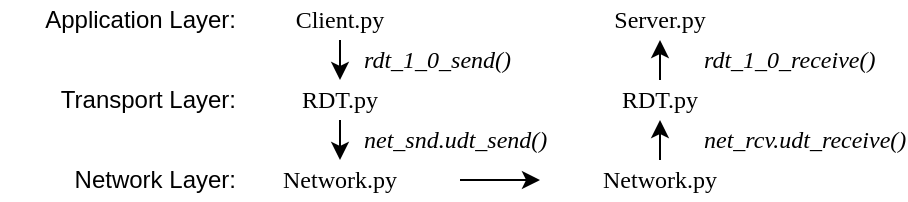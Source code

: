 <mxfile version="13.7.2" type="google"><diagram id="Vu3KJrA_oYOaq852dxxB" name="Page-1"><mxGraphModel dx="709" dy="387" grid="1" gridSize="10" guides="1" tooltips="1" connect="1" arrows="1" fold="1" page="1" pageScale="1" pageWidth="1100" pageHeight="850" math="0" shadow="0"><root><mxCell id="0"/><mxCell id="1" parent="0"/><mxCell id="2" value="Application Layer:" style="text;html=1;strokeColor=none;fillColor=none;align=right;verticalAlign=middle;whiteSpace=wrap;rounded=0;" parent="1" vertex="1"><mxGeometry x="90" y="50" width="120" height="20" as="geometry"/></mxCell><mxCell id="3" value="Transport Layer:" style="text;html=1;strokeColor=none;fillColor=none;align=right;verticalAlign=middle;whiteSpace=wrap;rounded=0;" parent="1" vertex="1"><mxGeometry x="90" y="90" width="120" height="20" as="geometry"/></mxCell><mxCell id="4" value="Network Layer:" style="text;html=1;strokeColor=none;fillColor=none;align=right;verticalAlign=middle;whiteSpace=wrap;rounded=0;" parent="1" vertex="1"><mxGeometry x="90" y="130" width="120" height="20" as="geometry"/></mxCell><mxCell id="5" value="Client.py" style="text;html=1;strokeColor=none;fillColor=none;align=center;verticalAlign=middle;whiteSpace=wrap;rounded=0;fontFamily=consolas;" parent="1" vertex="1"><mxGeometry x="200" y="50" width="120" height="20" as="geometry"/></mxCell><mxCell id="6" value="RDT.py" style="text;html=1;strokeColor=none;fillColor=none;align=center;verticalAlign=middle;whiteSpace=wrap;rounded=0;fontFamily=consolas;" parent="1" vertex="1"><mxGeometry x="200" y="90" width="120" height="20" as="geometry"/></mxCell><mxCell id="7" value="Network.py" style="text;html=1;strokeColor=none;fillColor=none;align=center;verticalAlign=middle;whiteSpace=wrap;rounded=0;fontFamily=consolas;" parent="1" vertex="1"><mxGeometry x="200" y="130" width="120" height="20" as="geometry"/></mxCell><mxCell id="8" value="Server.py" style="text;html=1;strokeColor=none;fillColor=none;align=center;verticalAlign=middle;whiteSpace=wrap;rounded=0;fontFamily=consolas;" parent="1" vertex="1"><mxGeometry x="360" y="50" width="120" height="20" as="geometry"/></mxCell><mxCell id="9" value="RDT.py" style="text;html=1;strokeColor=none;fillColor=none;align=center;verticalAlign=middle;whiteSpace=wrap;rounded=0;fontFamily=consolas;" parent="1" vertex="1"><mxGeometry x="360" y="90" width="120" height="20" as="geometry"/></mxCell><mxCell id="10" value="Network.py" style="text;html=1;strokeColor=none;fillColor=none;align=center;verticalAlign=middle;whiteSpace=wrap;rounded=0;fontFamily=consolas;" parent="1" vertex="1"><mxGeometry x="360" y="130" width="120" height="20" as="geometry"/></mxCell><mxCell id="11" value="" style="endArrow=classic;startArrow=none;html=1;startFill=0;" parent="1" source="7" target="10" edge="1"><mxGeometry width="50" height="50" relative="1" as="geometry"><mxPoint x="310" y="160" as="sourcePoint"/><mxPoint x="360" y="110" as="targetPoint"/></mxGeometry></mxCell><mxCell id="12" value="" style="endArrow=classic;html=1;" parent="1" source="5" target="6" edge="1"><mxGeometry width="50" height="50" relative="1" as="geometry"><mxPoint x="310" y="160" as="sourcePoint"/><mxPoint x="360" y="110" as="targetPoint"/></mxGeometry></mxCell><mxCell id="13" value="rdt_1_0_send()" style="text;html=1;strokeColor=none;fillColor=none;align=left;verticalAlign=middle;whiteSpace=wrap;rounded=0;fontFamily=consolas;fontStyle=2" parent="1" vertex="1"><mxGeometry x="270" y="70" width="100" height="20" as="geometry"/></mxCell><mxCell id="14" value="" style="endArrow=classic;html=1;" parent="1" source="6" target="7" edge="1"><mxGeometry width="50" height="50" relative="1" as="geometry"><mxPoint x="270" y="80" as="sourcePoint"/><mxPoint x="270" y="100" as="targetPoint"/></mxGeometry></mxCell><mxCell id="15" value="net_snd.udt_send()" style="text;html=1;strokeColor=none;fillColor=none;align=left;verticalAlign=middle;whiteSpace=wrap;rounded=0;fontFamily=consolas;fontStyle=2" parent="1" vertex="1"><mxGeometry x="270" y="110" width="100" height="20" as="geometry"/></mxCell><mxCell id="16" value="rdt_1_0_receive()" style="text;html=1;strokeColor=none;fillColor=none;align=left;verticalAlign=middle;whiteSpace=wrap;rounded=0;fontFamily=consolas;fontStyle=2" parent="1" vertex="1"><mxGeometry x="440" y="70" width="100" height="20" as="geometry"/></mxCell><mxCell id="17" value="" style="endArrow=classic;html=1;" parent="1" source="9" target="8" edge="1"><mxGeometry width="50" height="50" relative="1" as="geometry"><mxPoint x="270" y="120" as="sourcePoint"/><mxPoint x="270" y="140" as="targetPoint"/></mxGeometry></mxCell><mxCell id="18" value="" style="endArrow=classic;html=1;" parent="1" source="10" target="9" edge="1"><mxGeometry width="50" height="50" relative="1" as="geometry"><mxPoint x="280" y="130" as="sourcePoint"/><mxPoint x="280" y="150" as="targetPoint"/></mxGeometry></mxCell><mxCell id="19" value="net_rcv.udt_receive()" style="text;html=1;strokeColor=none;fillColor=none;align=left;verticalAlign=middle;whiteSpace=wrap;rounded=0;fontFamily=consolas;fontStyle=2" parent="1" vertex="1"><mxGeometry x="440" y="110" width="100" height="20" as="geometry"/></mxCell></root></mxGraphModel></diagram></mxfile>